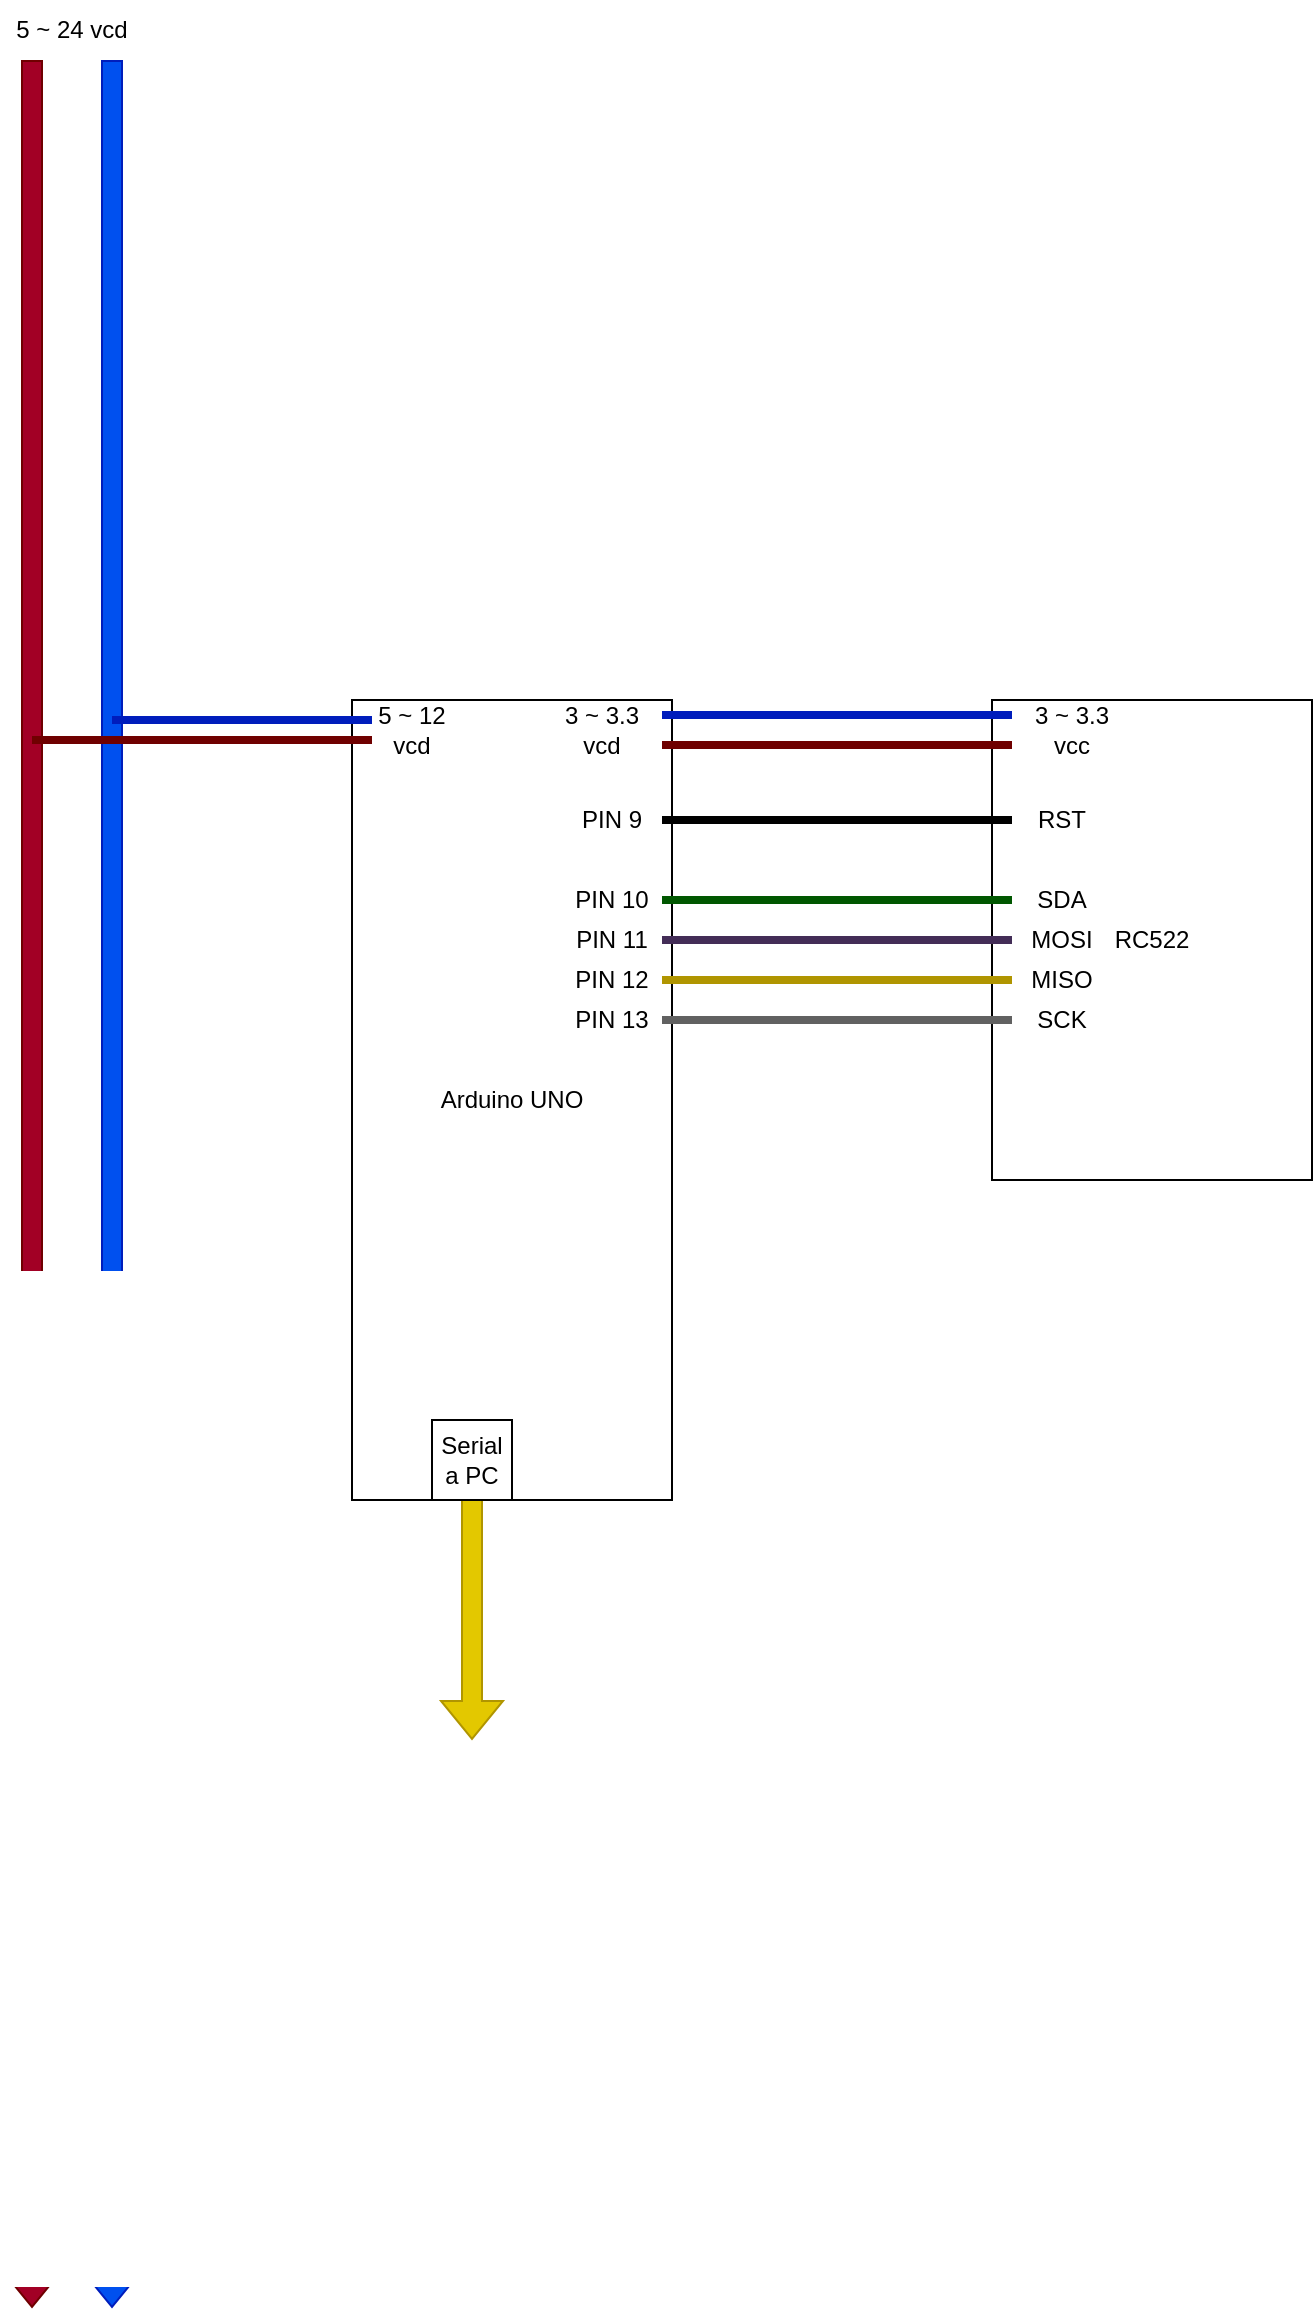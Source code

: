 <mxfile version="21.7.5" type="device">
  <diagram name="Quemador de Tarjetas" id="ZA_k795T3_q9t3z8iQC4">
    <mxGraphModel dx="607" dy="366" grid="1" gridSize="10" guides="1" tooltips="1" connect="1" arrows="1" fold="1" page="1" pageScale="1" pageWidth="827" pageHeight="1169" math="0" shadow="0">
      <root>
        <mxCell id="0" />
        <mxCell id="1" parent="0" />
        <mxCell id="cPWBTvRZ6FCTpw4stsLJ-1" value="Arduino UNO" style="rounded=0;whiteSpace=wrap;html=1;" vertex="1" parent="1">
          <mxGeometry x="200" y="360" width="160" height="400" as="geometry" />
        </mxCell>
        <mxCell id="77xczpekr69eY9lPC2OG-4" value="" style="shape=flexArrow;endArrow=classic;html=1;rounded=0;fillColor=#0050ef;strokeColor=#001DBC;" parent="1" edge="1">
          <mxGeometry width="50" height="50" relative="1" as="geometry">
            <mxPoint x="80" y="40" as="sourcePoint" />
            <mxPoint x="80" y="1164" as="targetPoint" />
          </mxGeometry>
        </mxCell>
        <mxCell id="77xczpekr69eY9lPC2OG-3" value="" style="shape=flexArrow;endArrow=classic;html=1;rounded=0;fillColor=#a20025;strokeColor=#6F0000;" parent="1" edge="1">
          <mxGeometry width="50" height="50" relative="1" as="geometry">
            <mxPoint x="40" y="40" as="sourcePoint" />
            <mxPoint x="40" y="1164" as="targetPoint" />
          </mxGeometry>
        </mxCell>
        <mxCell id="77xczpekr69eY9lPC2OG-7" value="5 ~ 24 vcd" style="text;html=1;strokeColor=none;fillColor=none;align=center;verticalAlign=middle;whiteSpace=wrap;rounded=0;" parent="1" vertex="1">
          <mxGeometry x="30" y="10" width="60" height="30" as="geometry" />
        </mxCell>
        <mxCell id="cPWBTvRZ6FCTpw4stsLJ-4" value="" style="endArrow=none;html=1;rounded=0;fillColor=#a20025;strokeColor=#6F0000;strokeWidth=4;" edge="1" parent="1">
          <mxGeometry width="50" height="50" relative="1" as="geometry">
            <mxPoint x="210" y="380" as="sourcePoint" />
            <mxPoint x="40" y="380" as="targetPoint" />
          </mxGeometry>
        </mxCell>
        <mxCell id="cPWBTvRZ6FCTpw4stsLJ-5" value="" style="endArrow=none;html=1;rounded=0;fillColor=#0050ef;strokeColor=#001DBC;strokeWidth=4;" edge="1" parent="1">
          <mxGeometry width="50" height="50" relative="1" as="geometry">
            <mxPoint x="210" y="370" as="sourcePoint" />
            <mxPoint x="80" y="370" as="targetPoint" />
          </mxGeometry>
        </mxCell>
        <mxCell id="cPWBTvRZ6FCTpw4stsLJ-8" value="RC522" style="rounded=0;whiteSpace=wrap;html=1;" vertex="1" parent="1">
          <mxGeometry x="520" y="360" width="160" height="240" as="geometry" />
        </mxCell>
        <mxCell id="cPWBTvRZ6FCTpw4stsLJ-12" value="3 ~ 3.3 vcd" style="text;html=1;strokeColor=none;fillColor=none;align=center;verticalAlign=middle;whiteSpace=wrap;rounded=0;" vertex="1" parent="1">
          <mxGeometry x="295" y="360" width="60" height="30" as="geometry" />
        </mxCell>
        <mxCell id="cPWBTvRZ6FCTpw4stsLJ-13" value="" style="endArrow=none;html=1;rounded=0;fillColor=#a20025;strokeColor=#6F0000;strokeWidth=4;exitX=0;exitY=0.75;exitDx=0;exitDy=0;entryX=1;entryY=0.75;entryDx=0;entryDy=0;" edge="1" parent="1" source="cPWBTvRZ6FCTpw4stsLJ-31" target="cPWBTvRZ6FCTpw4stsLJ-12">
          <mxGeometry width="50" height="50" relative="1" as="geometry">
            <mxPoint x="540" y="380" as="sourcePoint" />
            <mxPoint x="350" y="380" as="targetPoint" />
          </mxGeometry>
        </mxCell>
        <mxCell id="cPWBTvRZ6FCTpw4stsLJ-14" value="" style="endArrow=none;html=1;rounded=0;fillColor=#0050ef;strokeColor=#001DBC;strokeWidth=4;exitX=0;exitY=0.25;exitDx=0;exitDy=0;entryX=1;entryY=0.25;entryDx=0;entryDy=0;" edge="1" parent="1" source="cPWBTvRZ6FCTpw4stsLJ-31" target="cPWBTvRZ6FCTpw4stsLJ-12">
          <mxGeometry width="50" height="50" relative="1" as="geometry">
            <mxPoint x="540" y="370" as="sourcePoint" />
            <mxPoint x="350" y="370" as="targetPoint" />
          </mxGeometry>
        </mxCell>
        <mxCell id="cPWBTvRZ6FCTpw4stsLJ-15" value="" style="endArrow=none;html=1;rounded=0;strokeWidth=4;fillColor=#008a00;strokeColor=#005700;entryX=1;entryY=0.5;entryDx=0;entryDy=0;exitX=0;exitY=0.5;exitDx=0;exitDy=0;" edge="1" parent="1" source="cPWBTvRZ6FCTpw4stsLJ-21" target="cPWBTvRZ6FCTpw4stsLJ-27">
          <mxGeometry width="50" height="50" relative="1" as="geometry">
            <mxPoint x="540" y="459.71" as="sourcePoint" />
            <mxPoint x="350" y="459.71" as="targetPoint" />
          </mxGeometry>
        </mxCell>
        <mxCell id="cPWBTvRZ6FCTpw4stsLJ-16" value="" style="endArrow=none;html=1;rounded=0;strokeWidth=4;fillColor=#e3c800;strokeColor=#B09500;entryX=1;entryY=0.5;entryDx=0;entryDy=0;exitX=0;exitY=0.5;exitDx=0;exitDy=0;" edge="1" parent="1" source="cPWBTvRZ6FCTpw4stsLJ-24" target="cPWBTvRZ6FCTpw4stsLJ-29">
          <mxGeometry width="50" height="50" relative="1" as="geometry">
            <mxPoint x="540" y="499.71" as="sourcePoint" />
            <mxPoint x="350" y="499.71" as="targetPoint" />
          </mxGeometry>
        </mxCell>
        <mxCell id="cPWBTvRZ6FCTpw4stsLJ-17" value="" style="endArrow=none;html=1;rounded=0;strokeWidth=4;fillColor=#76608a;strokeColor=#432D57;exitX=0;exitY=0.5;exitDx=0;exitDy=0;entryX=1;entryY=0.5;entryDx=0;entryDy=0;" edge="1" parent="1" source="cPWBTvRZ6FCTpw4stsLJ-23" target="cPWBTvRZ6FCTpw4stsLJ-28">
          <mxGeometry width="50" height="50" relative="1" as="geometry">
            <mxPoint x="540" y="479.71" as="sourcePoint" />
            <mxPoint x="350" y="479.71" as="targetPoint" />
          </mxGeometry>
        </mxCell>
        <mxCell id="cPWBTvRZ6FCTpw4stsLJ-18" value="" style="endArrow=none;html=1;rounded=0;strokeWidth=4;strokeColor=#000000;entryX=1;entryY=0.5;entryDx=0;entryDy=0;exitX=0;exitY=0.5;exitDx=0;exitDy=0;" edge="1" parent="1" source="cPWBTvRZ6FCTpw4stsLJ-20" target="cPWBTvRZ6FCTpw4stsLJ-26">
          <mxGeometry width="50" height="50" relative="1" as="geometry">
            <mxPoint x="540" y="420" as="sourcePoint" />
            <mxPoint x="350" y="420" as="targetPoint" />
          </mxGeometry>
        </mxCell>
        <mxCell id="cPWBTvRZ6FCTpw4stsLJ-19" value="" style="endArrow=none;html=1;rounded=0;strokeWidth=4;strokeColor=#616161;exitX=0;exitY=0.5;exitDx=0;exitDy=0;entryX=1;entryY=0.5;entryDx=0;entryDy=0;" edge="1" parent="1" source="cPWBTvRZ6FCTpw4stsLJ-25" target="cPWBTvRZ6FCTpw4stsLJ-30">
          <mxGeometry width="50" height="50" relative="1" as="geometry">
            <mxPoint x="540" y="519.71" as="sourcePoint" />
            <mxPoint x="350" y="519.71" as="targetPoint" />
          </mxGeometry>
        </mxCell>
        <mxCell id="cPWBTvRZ6FCTpw4stsLJ-20" value="RST" style="text;html=1;strokeColor=none;fillColor=none;align=center;verticalAlign=middle;whiteSpace=wrap;rounded=0;" vertex="1" parent="1">
          <mxGeometry x="530" y="410" width="50" height="20" as="geometry" />
        </mxCell>
        <mxCell id="cPWBTvRZ6FCTpw4stsLJ-21" value="SDA" style="text;html=1;strokeColor=none;fillColor=none;align=center;verticalAlign=middle;whiteSpace=wrap;rounded=0;" vertex="1" parent="1">
          <mxGeometry x="530" y="450" width="50" height="20" as="geometry" />
        </mxCell>
        <mxCell id="cPWBTvRZ6FCTpw4stsLJ-23" value="MOSI" style="text;html=1;strokeColor=none;fillColor=none;align=center;verticalAlign=middle;whiteSpace=wrap;rounded=0;" vertex="1" parent="1">
          <mxGeometry x="530" y="470" width="50" height="20" as="geometry" />
        </mxCell>
        <mxCell id="cPWBTvRZ6FCTpw4stsLJ-24" value="MISO" style="text;html=1;strokeColor=none;fillColor=none;align=center;verticalAlign=middle;whiteSpace=wrap;rounded=0;" vertex="1" parent="1">
          <mxGeometry x="530" y="490" width="50" height="20" as="geometry" />
        </mxCell>
        <mxCell id="cPWBTvRZ6FCTpw4stsLJ-25" value="SCK" style="text;html=1;strokeColor=none;fillColor=none;align=center;verticalAlign=middle;whiteSpace=wrap;rounded=0;" vertex="1" parent="1">
          <mxGeometry x="530" y="510" width="50" height="20" as="geometry" />
        </mxCell>
        <mxCell id="cPWBTvRZ6FCTpw4stsLJ-26" value="PIN 9" style="text;html=1;strokeColor=none;fillColor=none;align=center;verticalAlign=middle;whiteSpace=wrap;rounded=0;" vertex="1" parent="1">
          <mxGeometry x="305" y="410" width="50" height="20" as="geometry" />
        </mxCell>
        <mxCell id="cPWBTvRZ6FCTpw4stsLJ-27" value="PIN 10" style="text;html=1;strokeColor=none;fillColor=none;align=center;verticalAlign=middle;whiteSpace=wrap;rounded=0;" vertex="1" parent="1">
          <mxGeometry x="305" y="450" width="50" height="20" as="geometry" />
        </mxCell>
        <mxCell id="cPWBTvRZ6FCTpw4stsLJ-28" value="PIN 11" style="text;html=1;strokeColor=none;fillColor=none;align=center;verticalAlign=middle;whiteSpace=wrap;rounded=0;" vertex="1" parent="1">
          <mxGeometry x="305" y="470" width="50" height="20" as="geometry" />
        </mxCell>
        <mxCell id="cPWBTvRZ6FCTpw4stsLJ-29" value="PIN 12" style="text;html=1;strokeColor=none;fillColor=none;align=center;verticalAlign=middle;whiteSpace=wrap;rounded=0;" vertex="1" parent="1">
          <mxGeometry x="305" y="490" width="50" height="20" as="geometry" />
        </mxCell>
        <mxCell id="cPWBTvRZ6FCTpw4stsLJ-30" value="PIN 13" style="text;html=1;strokeColor=none;fillColor=none;align=center;verticalAlign=middle;whiteSpace=wrap;rounded=0;" vertex="1" parent="1">
          <mxGeometry x="305" y="510" width="50" height="20" as="geometry" />
        </mxCell>
        <mxCell id="cPWBTvRZ6FCTpw4stsLJ-31" value="3 ~ 3.3 vcc" style="text;html=1;strokeColor=none;fillColor=none;align=center;verticalAlign=middle;whiteSpace=wrap;rounded=0;" vertex="1" parent="1">
          <mxGeometry x="530" y="360" width="60" height="30" as="geometry" />
        </mxCell>
        <mxCell id="cPWBTvRZ6FCTpw4stsLJ-32" value="5 ~ 12&lt;br&gt;vcd" style="text;html=1;strokeColor=none;fillColor=none;align=center;verticalAlign=middle;whiteSpace=wrap;rounded=0;" vertex="1" parent="1">
          <mxGeometry x="200" y="360" width="60" height="30" as="geometry" />
        </mxCell>
        <mxCell id="cPWBTvRZ6FCTpw4stsLJ-37" value="" style="shape=flexArrow;endArrow=classic;html=1;rounded=0;exitX=0.5;exitY=0;exitDx=0;exitDy=0;fillColor=#e3c800;strokeColor=#B09500;" edge="1" parent="1" source="cPWBTvRZ6FCTpw4stsLJ-36">
          <mxGeometry width="50" height="50" relative="1" as="geometry">
            <mxPoint x="235" y="840" as="sourcePoint" />
            <mxPoint x="260" y="880" as="targetPoint" />
          </mxGeometry>
        </mxCell>
        <mxCell id="cPWBTvRZ6FCTpw4stsLJ-36" value="Serial a PC" style="whiteSpace=wrap;html=1;aspect=fixed;" vertex="1" parent="1">
          <mxGeometry x="240" y="720" width="40" height="40" as="geometry" />
        </mxCell>
      </root>
    </mxGraphModel>
  </diagram>
</mxfile>

